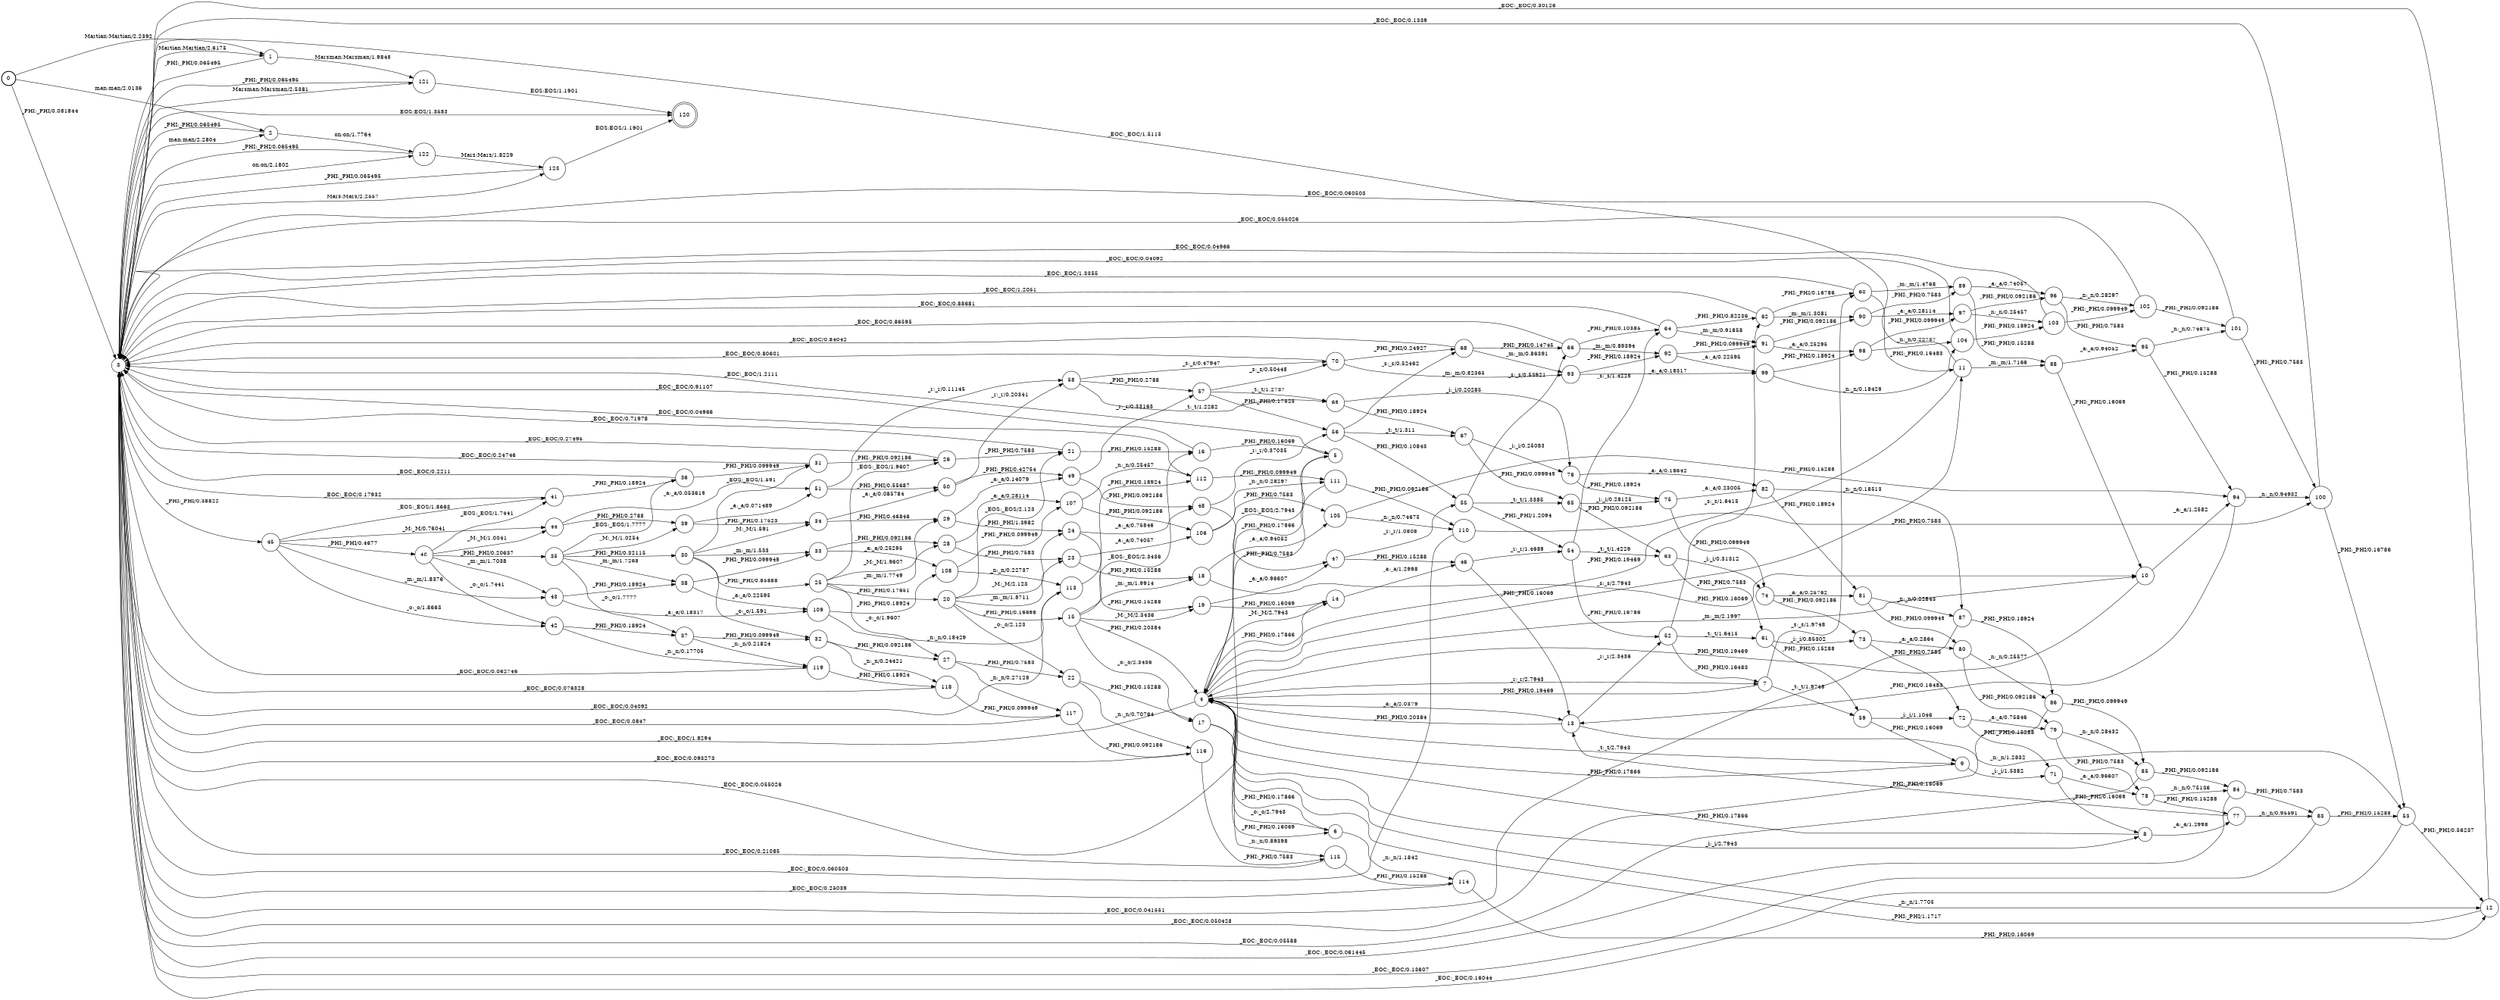 digraph FST {
rankdir = LR;
size = "22,17";
label = "";
center = 1;
orientation = Portrait;
ranksep = "0.4";
nodesep = "0.25";
0 [label = "0", shape = circle, style = bold, fontsize = 14]
	0 -> 3 [label = "_PHI:_PHI/0.081844", fontsize = 14];
	0 -> 1 [label = "Martian:Martian/2.2392", fontsize = 14];
	0 -> 2 [label = "man:man/2.0136", fontsize = 14];
1 [label = "1", shape = circle, style = solid, fontsize = 14]
	1 -> 3 [label = "_PHI:_PHI/0.065495", fontsize = 14];
	1 -> 121 [label = "Marsman:Marsman/1.9848", fontsize = 14];
2 [label = "2", shape = circle, style = solid, fontsize = 14]
	2 -> 3 [label = "_PHI:_PHI/0.065495", fontsize = 14];
	2 -> 122 [label = "on:on/1.7764", fontsize = 14];
3 [label = "3", shape = circle, style = solid, fontsize = 14]
	3 -> 45 [label = "_PHI:_PHI/0.38822", fontsize = 14];
	3 -> 120 [label = "EOS:EOS/1.3583", fontsize = 14];
	3 -> 1 [label = "Martian:Martian/2.6175", fontsize = 14];
	3 -> 121 [label = "Marsman:Marsman/2.5381", fontsize = 14];
	3 -> 2 [label = "man:man/2.2804", fontsize = 14];
	3 -> 122 [label = "on:on/2.1802", fontsize = 14];
	3 -> 123 [label = "Mars:Mars/2.2557", fontsize = 14];
4 [label = "4", shape = circle, style = solid, fontsize = 14]
	4 -> 5 [label = "_EOS:_EOS/2.7943", fontsize = 14];
	4 -> 3 [label = "_EOC:_EOC/1.8294", fontsize = 14];
	4 -> 6 [label = "_o:_o/2.7943", fontsize = 14];
	4 -> 7 [label = "_r:_r/2.7943", fontsize = 14];
	4 -> 8 [label = "_i:_i/2.7943", fontsize = 14];
	4 -> 9 [label = "_t:_t/2.7943", fontsize = 14];
	4 -> 10 [label = "_m:_m/2.1997", fontsize = 14];
	4 -> 11 [label = "_s:_s/2.7943", fontsize = 14];
	4 -> 12 [label = "_n:_n/1.7705", fontsize = 14];
	4 -> 13 [label = "_a:_a/2.0379", fontsize = 14];
	4 -> 14 [label = "_M:_M/2.7943", fontsize = 14];
5 [label = "5", shape = circle, style = solid, fontsize = 14]
	5 -> 4 [label = "_PHI:_PHI/0.17866", fontsize = 14];
	5 -> 3 [label = "_EOC:_EOC/1.2111", fontsize = 14];
6 [label = "6", shape = circle, style = solid, fontsize = 14]
	6 -> 4 [label = "_PHI:_PHI/0.17866", fontsize = 14];
	6 -> 114 [label = "_n:_n/1.1842", fontsize = 14];
7 [label = "7", shape = circle, style = solid, fontsize = 14]
	7 -> 4 [label = "_PHI:_PHI/0.19469", fontsize = 14];
	7 -> 59 [label = "_t:_t/1.9748", fontsize = 14];
	7 -> 60 [label = "_s:_s/1.9748", fontsize = 14];
8 [label = "8", shape = circle, style = solid, fontsize = 14]
	8 -> 4 [label = "_PHI:_PHI/0.17866", fontsize = 14];
	8 -> 77 [label = "_a:_a/1.2998", fontsize = 14];
9 [label = "9", shape = circle, style = solid, fontsize = 14]
	9 -> 4 [label = "_PHI:_PHI/0.17866", fontsize = 14];
	9 -> 71 [label = "_i:_i/1.5382", fontsize = 14];
10 [label = "10", shape = circle, style = solid, fontsize = 14]
	10 -> 4 [label = "_PHI:_PHI/0.19469", fontsize = 14];
	10 -> 94 [label = "_a:_a/1.2582", fontsize = 14];
11 [label = "11", shape = circle, style = solid, fontsize = 14]
	11 -> 4 [label = "_PHI:_PHI/0.19469", fontsize = 14];
	11 -> 3 [label = "_EOC:_EOC/1.5115", fontsize = 14];
	11 -> 88 [label = "_m:_m/1.7166", fontsize = 14];
12 [label = "12", shape = circle, style = solid, fontsize = 14]
	12 -> 4 [label = "_PHI:_PHI/1.1717", fontsize = 14];
	12 -> 3 [label = "_EOC:_EOC/0.30126", fontsize = 14];
13 [label = "13", shape = circle, style = solid, fontsize = 14]
	13 -> 4 [label = "_PHI:_PHI/0.20384", fontsize = 14];
	13 -> 52 [label = "_r:_r/2.3436", fontsize = 14];
	13 -> 53 [label = "_n:_n/1.2832", fontsize = 14];
14 [label = "14", shape = circle, style = solid, fontsize = 14]
	14 -> 4 [label = "_PHI:_PHI/0.17866", fontsize = 14];
	14 -> 46 [label = "_a:_a/1.2998", fontsize = 14];
15 [label = "15", shape = circle, style = solid, fontsize = 14]
	15 -> 4 [label = "_PHI:_PHI/0.20384", fontsize = 14];
	15 -> 16 [label = "_EOS:_EOS/2.3436", fontsize = 14];
	15 -> 17 [label = "_o:_o/2.3436", fontsize = 14];
	15 -> 18 [label = "_m:_m/1.9914", fontsize = 14];
	15 -> 19 [label = "_M:_M/2.3436", fontsize = 14];
16 [label = "16", shape = circle, style = solid, fontsize = 14]
	16 -> 5 [label = "_PHI:_PHI/0.16069", fontsize = 14];
	16 -> 3 [label = "_EOC:_EOC/0.91107", fontsize = 14];
17 [label = "17", shape = circle, style = solid, fontsize = 14]
	17 -> 6 [label = "_PHI:_PHI/0.16069", fontsize = 14];
	17 -> 115 [label = "_n:_n/0.89398", fontsize = 14];
18 [label = "18", shape = circle, style = solid, fontsize = 14]
	18 -> 10 [label = "_PHI:_PHI/0.16069", fontsize = 14];
	18 -> 105 [label = "_a:_a/0.94052", fontsize = 14];
19 [label = "19", shape = circle, style = solid, fontsize = 14]
	19 -> 14 [label = "_PHI:_PHI/0.16069", fontsize = 14];
	19 -> 47 [label = "_a:_a/0.96607", fontsize = 14];
20 [label = "20", shape = circle, style = solid, fontsize = 14]
	20 -> 15 [label = "_PHI:_PHI/0.16698", fontsize = 14];
	20 -> 21 [label = "_EOS:_EOS/2.123", fontsize = 14];
	20 -> 22 [label = "_o:_o/2.123", fontsize = 14];
	20 -> 23 [label = "_m:_m/1.8711", fontsize = 14];
	20 -> 24 [label = "_M:_M/2.123", fontsize = 14];
21 [label = "21", shape = circle, style = solid, fontsize = 14]
	21 -> 16 [label = "_PHI:_PHI/0.15288", fontsize = 14];
	21 -> 3 [label = "_EOC:_EOC/0.71978", fontsize = 14];
22 [label = "22", shape = circle, style = solid, fontsize = 14]
	22 -> 17 [label = "_PHI:_PHI/0.15288", fontsize = 14];
	22 -> 116 [label = "_n:_n/0.70764", fontsize = 14];
23 [label = "23", shape = circle, style = solid, fontsize = 14]
	23 -> 18 [label = "_PHI:_PHI/0.15288", fontsize = 14];
	23 -> 106 [label = "_a:_a/0.74057", fontsize = 14];
24 [label = "24", shape = circle, style = solid, fontsize = 14]
	24 -> 19 [label = "_PHI:_PHI/0.15288", fontsize = 14];
	24 -> 48 [label = "_a:_a/0.75846", fontsize = 14];
25 [label = "25", shape = circle, style = solid, fontsize = 14]
	25 -> 20 [label = "_PHI:_PHI/0.17651", fontsize = 14];
	25 -> 26 [label = "_EOS:_EOS/1.9607", fontsize = 14];
	25 -> 27 [label = "_o:_o/1.9607", fontsize = 14];
	25 -> 28 [label = "_m:_m/1.7749", fontsize = 14];
	25 -> 29 [label = "_M:_M/1.9607", fontsize = 14];
26 [label = "26", shape = circle, style = solid, fontsize = 14]
	26 -> 21 [label = "_PHI:_PHI/0.7583", fontsize = 14];
	26 -> 3 [label = "_EOC:_EOC/0.27495", fontsize = 14];
27 [label = "27", shape = circle, style = solid, fontsize = 14]
	27 -> 22 [label = "_PHI:_PHI/0.7583", fontsize = 14];
	27 -> 117 [label = "_n:_n/0.27128", fontsize = 14];
28 [label = "28", shape = circle, style = solid, fontsize = 14]
	28 -> 23 [label = "_PHI:_PHI/0.7583", fontsize = 14];
	28 -> 107 [label = "_a:_a/0.28114", fontsize = 14];
29 [label = "29", shape = circle, style = solid, fontsize = 14]
	29 -> 24 [label = "_PHI:_PHI/1.3982", fontsize = 14];
	29 -> 49 [label = "_a:_a/0.14079", fontsize = 14];
30 [label = "30", shape = circle, style = solid, fontsize = 14]
	30 -> 25 [label = "_PHI:_PHI/0.85888", fontsize = 14];
	30 -> 31 [label = "_EOS:_EOS/1.591", fontsize = 14];
	30 -> 32 [label = "_o:_o/1.591", fontsize = 14];
	30 -> 33 [label = "_m:_m/1.533", fontsize = 14];
	30 -> 34 [label = "_M:_M/1.591", fontsize = 14];
31 [label = "31", shape = circle, style = solid, fontsize = 14]
	31 -> 26 [label = "_PHI:_PHI/0.092186", fontsize = 14];
	31 -> 3 [label = "_EOC:_EOC/0.24746", fontsize = 14];
32 [label = "32", shape = circle, style = solid, fontsize = 14]
	32 -> 27 [label = "_PHI:_PHI/0.092186", fontsize = 14];
	32 -> 118 [label = "_n:_n/0.24421", fontsize = 14];
33 [label = "33", shape = circle, style = solid, fontsize = 14]
	33 -> 28 [label = "_PHI:_PHI/0.092186", fontsize = 14];
	33 -> 108 [label = "_a:_a/0.25295", fontsize = 14];
34 [label = "34", shape = circle, style = solid, fontsize = 14]
	34 -> 29 [label = "_PHI:_PHI/0.46846", fontsize = 14];
	34 -> 50 [label = "_a:_a/0.085784", fontsize = 14];
35 [label = "35", shape = circle, style = solid, fontsize = 14]
	35 -> 30 [label = "_PHI:_PHI/0.32115", fontsize = 14];
	35 -> 36 [label = "_EOS:_EOS/1.7777", fontsize = 14];
	35 -> 37 [label = "_o:_o/1.7777", fontsize = 14];
	35 -> 38 [label = "_m:_m/1.7268", fontsize = 14];
	35 -> 39 [label = "_M:_M/1.0254", fontsize = 14];
36 [label = "36", shape = circle, style = solid, fontsize = 14]
	36 -> 31 [label = "_PHI:_PHI/0.099949", fontsize = 14];
	36 -> 3 [label = "_EOC:_EOC/0.2211", fontsize = 14];
37 [label = "37", shape = circle, style = solid, fontsize = 14]
	37 -> 32 [label = "_PHI:_PHI/0.099949", fontsize = 14];
	37 -> 119 [label = "_n:_n/0.21824", fontsize = 14];
38 [label = "38", shape = circle, style = solid, fontsize = 14]
	38 -> 33 [label = "_PHI:_PHI/0.099949", fontsize = 14];
	38 -> 109 [label = "_a:_a/0.22595", fontsize = 14];
39 [label = "39", shape = circle, style = solid, fontsize = 14]
	39 -> 34 [label = "_PHI:_PHI/0.17523", fontsize = 14];
	39 -> 51 [label = "_a:_a/0.071489", fontsize = 14];
40 [label = "40", shape = circle, style = solid, fontsize = 14]
	40 -> 35 [label = "_PHI:_PHI/0.20637", fontsize = 14];
	40 -> 41 [label = "_EOS:_EOS/1.7441", fontsize = 14];
	40 -> 42 [label = "_o:_o/1.7441", fontsize = 14];
	40 -> 43 [label = "_m:_m/1.7038", fontsize = 14];
	40 -> 44 [label = "_M:_M/1.0041", fontsize = 14];
41 [label = "41", shape = circle, style = solid, fontsize = 14]
	41 -> 36 [label = "_PHI:_PHI/0.18924", fontsize = 14];
	41 -> 3 [label = "_EOC:_EOC/0.17932", fontsize = 14];
42 [label = "42", shape = circle, style = solid, fontsize = 14]
	42 -> 37 [label = "_PHI:_PHI/0.18924", fontsize = 14];
	42 -> 119 [label = "_n:_n/0.17705", fontsize = 14];
43 [label = "43", shape = circle, style = solid, fontsize = 14]
	43 -> 38 [label = "_PHI:_PHI/0.18924", fontsize = 14];
	43 -> 109 [label = "_a:_a/0.18317", fontsize = 14];
44 [label = "44", shape = circle, style = solid, fontsize = 14]
	44 -> 39 [label = "_PHI:_PHI/0.2788", fontsize = 14];
	44 -> 51 [label = "_a:_a/0.053619", fontsize = 14];
45 [label = "45", shape = circle, style = solid, fontsize = 14]
	45 -> 40 [label = "_PHI:_PHI/0.4677", fontsize = 14];
	45 -> 41 [label = "_EOS:_EOS/1.8663", fontsize = 14];
	45 -> 42 [label = "_o:_o/1.8663", fontsize = 14];
	45 -> 43 [label = "_m:_m/1.8376", fontsize = 14];
	45 -> 44 [label = "_M:_M/0.76041", fontsize = 14];
46 [label = "46", shape = circle, style = solid, fontsize = 14]
	46 -> 13 [label = "_PHI:_PHI/0.16069", fontsize = 14];
	46 -> 54 [label = "_r:_r/1.4689", fontsize = 14];
47 [label = "47", shape = circle, style = solid, fontsize = 14]
	47 -> 46 [label = "_PHI:_PHI/0.15288", fontsize = 14];
	47 -> 55 [label = "_r:_r/1.0808", fontsize = 14];
48 [label = "48", shape = circle, style = solid, fontsize = 14]
	48 -> 47 [label = "_PHI:_PHI/0.7583", fontsize = 14];
	48 -> 56 [label = "_r:_r/0.37035", fontsize = 14];
49 [label = "49", shape = circle, style = solid, fontsize = 14]
	49 -> 48 [label = "_PHI:_PHI/0.092186", fontsize = 14];
	49 -> 57 [label = "_r:_r/0.33163", fontsize = 14];
50 [label = "50", shape = circle, style = solid, fontsize = 14]
	50 -> 49 [label = "_PHI:_PHI/0.42754", fontsize = 14];
	50 -> 58 [label = "_r:_r/0.20341", fontsize = 14];
51 [label = "51", shape = circle, style = solid, fontsize = 14]
	51 -> 50 [label = "_PHI:_PHI/0.55687", fontsize = 14];
	51 -> 58 [label = "_r:_r/0.11145", fontsize = 14];
52 [label = "52", shape = circle, style = solid, fontsize = 14]
	52 -> 7 [label = "_PHI:_PHI/0.16483", fontsize = 14];
	52 -> 61 [label = "_t:_t/1.6415", fontsize = 14];
	52 -> 62 [label = "_s:_s/1.6415", fontsize = 14];
53 [label = "53", shape = circle, style = solid, fontsize = 14]
	53 -> 12 [label = "_PHI:_PHI/0.56237", fontsize = 14];
	53 -> 3 [label = "_EOC:_EOC/0.16044", fontsize = 14];
54 [label = "54", shape = circle, style = solid, fontsize = 14]
	54 -> 52 [label = "_PHI:_PHI/0.16786", fontsize = 14];
	54 -> 63 [label = "_t:_t/1.4229", fontsize = 14];
	54 -> 64 [label = "_s:_s/1.4229", fontsize = 14];
55 [label = "55", shape = circle, style = solid, fontsize = 14]
	55 -> 54 [label = "_PHI:_PHI/1.2094", fontsize = 14];
	55 -> 65 [label = "_t:_t/1.3385", fontsize = 14];
	55 -> 66 [label = "_s:_s/0.53921", fontsize = 14];
56 [label = "56", shape = circle, style = solid, fontsize = 14]
	56 -> 55 [label = "_PHI:_PHI/0.10843", fontsize = 14];
	56 -> 67 [label = "_t:_t/1.311", fontsize = 14];
	56 -> 68 [label = "_s:_s/0.52462", fontsize = 14];
57 [label = "57", shape = circle, style = solid, fontsize = 14]
	57 -> 56 [label = "_PHI:_PHI/0.17523", fontsize = 14];
	57 -> 69 [label = "_t:_t/1.2737", fontsize = 14];
	57 -> 70 [label = "_s:_s/0.50448", fontsize = 14];
58 [label = "58", shape = circle, style = solid, fontsize = 14]
	58 -> 57 [label = "_PHI:_PHI/0.2788", fontsize = 14];
	58 -> 69 [label = "_t:_t/1.2282", fontsize = 14];
	58 -> 70 [label = "_s:_s/0.47947", fontsize = 14];
59 [label = "59", shape = circle, style = solid, fontsize = 14]
	59 -> 9 [label = "_PHI:_PHI/0.16069", fontsize = 14];
	59 -> 72 [label = "_i:_i/1.1046", fontsize = 14];
60 [label = "60", shape = circle, style = solid, fontsize = 14]
	60 -> 11 [label = "_PHI:_PHI/0.16483", fontsize = 14];
	60 -> 3 [label = "_EOC:_EOC/1.3355", fontsize = 14];
	60 -> 89 [label = "_m:_m/1.4768", fontsize = 14];
61 [label = "61", shape = circle, style = solid, fontsize = 14]
	61 -> 59 [label = "_PHI:_PHI/0.15288", fontsize = 14];
	61 -> 73 [label = "_i:_i/0.85302", fontsize = 14];
62 [label = "62", shape = circle, style = solid, fontsize = 14]
	62 -> 60 [label = "_PHI:_PHI/0.16786", fontsize = 14];
	62 -> 3 [label = "_EOC:_EOC/1.2051", fontsize = 14];
	62 -> 90 [label = "_m:_m/1.3081", fontsize = 14];
63 [label = "63", shape = circle, style = solid, fontsize = 14]
	63 -> 61 [label = "_PHI:_PHI/0.7583", fontsize = 14];
	63 -> 74 [label = "_i:_i/0.31312", fontsize = 14];
64 [label = "64", shape = circle, style = solid, fontsize = 14]
	64 -> 62 [label = "_PHI:_PHI/0.82236", fontsize = 14];
	64 -> 3 [label = "_EOC:_EOC/0.88681", fontsize = 14];
	64 -> 91 [label = "_m:_m/0.91858", fontsize = 14];
65 [label = "65", shape = circle, style = solid, fontsize = 14]
	65 -> 63 [label = "_PHI:_PHI/0.092186", fontsize = 14];
	65 -> 75 [label = "_i:_i/0.28125", fontsize = 14];
66 [label = "66", shape = circle, style = solid, fontsize = 14]
	66 -> 64 [label = "_PHI:_PHI/0.10385", fontsize = 14];
	66 -> 3 [label = "_EOC:_EOC/0.86595", fontsize = 14];
	66 -> 92 [label = "_m:_m/0.89394", fontsize = 14];
67 [label = "67", shape = circle, style = solid, fontsize = 14]
	67 -> 65 [label = "_PHI:_PHI/0.099949", fontsize = 14];
	67 -> 76 [label = "_i:_i/0.25083", fontsize = 14];
68 [label = "68", shape = circle, style = solid, fontsize = 14]
	68 -> 66 [label = "_PHI:_PHI/0.14745", fontsize = 14];
	68 -> 3 [label = "_EOC:_EOC/0.84042", fontsize = 14];
	68 -> 93 [label = "_m:_m/0.86391", fontsize = 14];
69 [label = "69", shape = circle, style = solid, fontsize = 14]
	69 -> 67 [label = "_PHI:_PHI/0.18924", fontsize = 14];
	69 -> 76 [label = "_i:_i/0.20285", fontsize = 14];
70 [label = "70", shape = circle, style = solid, fontsize = 14]
	70 -> 68 [label = "_PHI:_PHI/0.24927", fontsize = 14];
	70 -> 3 [label = "_EOC:_EOC/0.80601", fontsize = 14];
	70 -> 93 [label = "_m:_m/0.82365", fontsize = 14];
71 [label = "71", shape = circle, style = solid, fontsize = 14]
	71 -> 8 [label = "_PHI:_PHI/0.16069", fontsize = 14];
	71 -> 78 [label = "_a:_a/0.96607", fontsize = 14];
72 [label = "72", shape = circle, style = solid, fontsize = 14]
	72 -> 71 [label = "_PHI:_PHI/0.15288", fontsize = 14];
	72 -> 79 [label = "_a:_a/0.75846", fontsize = 14];
73 [label = "73", shape = circle, style = solid, fontsize = 14]
	73 -> 72 [label = "_PHI:_PHI/0.7583", fontsize = 14];
	73 -> 80 [label = "_a:_a/0.2864", fontsize = 14];
74 [label = "74", shape = circle, style = solid, fontsize = 14]
	74 -> 73 [label = "_PHI:_PHI/0.092186", fontsize = 14];
	74 -> 81 [label = "_a:_a/0.25762", fontsize = 14];
75 [label = "75", shape = circle, style = solid, fontsize = 14]
	75 -> 74 [label = "_PHI:_PHI/0.099949", fontsize = 14];
	75 -> 82 [label = "_a:_a/0.23005", fontsize = 14];
76 [label = "76", shape = circle, style = solid, fontsize = 14]
	76 -> 75 [label = "_PHI:_PHI/0.18924", fontsize = 14];
	76 -> 82 [label = "_a:_a/0.18642", fontsize = 14];
77 [label = "77", shape = circle, style = solid, fontsize = 14]
	77 -> 13 [label = "_PHI:_PHI/0.16069", fontsize = 14];
	77 -> 83 [label = "_n:_n/0.95591", fontsize = 14];
78 [label = "78", shape = circle, style = solid, fontsize = 14]
	78 -> 77 [label = "_PHI:_PHI/0.15288", fontsize = 14];
	78 -> 84 [label = "_n:_n/0.75136", fontsize = 14];
79 [label = "79", shape = circle, style = solid, fontsize = 14]
	79 -> 78 [label = "_PHI:_PHI/0.7583", fontsize = 14];
	79 -> 85 [label = "_n:_n/0.28432", fontsize = 14];
80 [label = "80", shape = circle, style = solid, fontsize = 14]
	80 -> 79 [label = "_PHI:_PHI/0.092186", fontsize = 14];
	80 -> 86 [label = "_n:_n/0.25577", fontsize = 14];
81 [label = "81", shape = circle, style = solid, fontsize = 14]
	81 -> 80 [label = "_PHI:_PHI/0.099949", fontsize = 14];
	81 -> 87 [label = "_n:_n/0.22843", fontsize = 14];
82 [label = "82", shape = circle, style = solid, fontsize = 14]
	82 -> 81 [label = "_PHI:_PHI/0.18924", fontsize = 14];
	82 -> 87 [label = "_n:_n/0.18513", fontsize = 14];
83 [label = "83", shape = circle, style = solid, fontsize = 14]
	83 -> 53 [label = "_PHI:_PHI/0.15288", fontsize = 14];
	83 -> 3 [label = "_EOC:_EOC/0.13607", fontsize = 14];
84 [label = "84", shape = circle, style = solid, fontsize = 14]
	84 -> 83 [label = "_PHI:_PHI/0.7583", fontsize = 14];
	84 -> 3 [label = "_EOC:_EOC/0.061445", fontsize = 14];
85 [label = "85", shape = circle, style = solid, fontsize = 14]
	85 -> 84 [label = "_PHI:_PHI/0.092186", fontsize = 14];
	85 -> 3 [label = "_EOC:_EOC/0.05588", fontsize = 14];
86 [label = "86", shape = circle, style = solid, fontsize = 14]
	86 -> 85 [label = "_PHI:_PHI/0.099949", fontsize = 14];
	86 -> 3 [label = "_EOC:_EOC/0.050428", fontsize = 14];
87 [label = "87", shape = circle, style = solid, fontsize = 14]
	87 -> 86 [label = "_PHI:_PHI/0.18924", fontsize = 14];
	87 -> 3 [label = "_EOC:_EOC/0.041551", fontsize = 14];
88 [label = "88", shape = circle, style = solid, fontsize = 14]
	88 -> 10 [label = "_PHI:_PHI/0.16069", fontsize = 14];
	88 -> 95 [label = "_a:_a/0.94052", fontsize = 14];
89 [label = "89", shape = circle, style = solid, fontsize = 14]
	89 -> 88 [label = "_PHI:_PHI/0.15288", fontsize = 14];
	89 -> 96 [label = "_a:_a/0.74057", fontsize = 14];
90 [label = "90", shape = circle, style = solid, fontsize = 14]
	90 -> 89 [label = "_PHI:_PHI/0.7583", fontsize = 14];
	90 -> 97 [label = "_a:_a/0.28114", fontsize = 14];
91 [label = "91", shape = circle, style = solid, fontsize = 14]
	91 -> 90 [label = "_PHI:_PHI/0.092186", fontsize = 14];
	91 -> 98 [label = "_a:_a/0.25295", fontsize = 14];
92 [label = "92", shape = circle, style = solid, fontsize = 14]
	92 -> 91 [label = "_PHI:_PHI/0.099949", fontsize = 14];
	92 -> 99 [label = "_a:_a/0.22595", fontsize = 14];
93 [label = "93", shape = circle, style = solid, fontsize = 14]
	93 -> 92 [label = "_PHI:_PHI/0.18924", fontsize = 14];
	93 -> 99 [label = "_a:_a/0.18317", fontsize = 14];
94 [label = "94", shape = circle, style = solid, fontsize = 14]
	94 -> 13 [label = "_PHI:_PHI/0.16483", fontsize = 14];
	94 -> 100 [label = "_n:_n/0.94932", fontsize = 14];
95 [label = "95", shape = circle, style = solid, fontsize = 14]
	95 -> 94 [label = "_PHI:_PHI/0.15288", fontsize = 14];
	95 -> 101 [label = "_n:_n/0.74675", fontsize = 14];
96 [label = "96", shape = circle, style = solid, fontsize = 14]
	96 -> 95 [label = "_PHI:_PHI/0.7583", fontsize = 14];
	96 -> 102 [label = "_n:_n/0.28297", fontsize = 14];
97 [label = "97", shape = circle, style = solid, fontsize = 14]
	97 -> 96 [label = "_PHI:_PHI/0.092186", fontsize = 14];
	97 -> 103 [label = "_n:_n/0.25457", fontsize = 14];
98 [label = "98", shape = circle, style = solid, fontsize = 14]
	98 -> 97 [label = "_PHI:_PHI/0.099949", fontsize = 14];
	98 -> 104 [label = "_n:_n/0.22737", fontsize = 14];
99 [label = "99", shape = circle, style = solid, fontsize = 14]
	99 -> 98 [label = "_PHI:_PHI/0.18924", fontsize = 14];
	99 -> 104 [label = "_n:_n/0.18429", fontsize = 14];
100 [label = "100", shape = circle, style = solid, fontsize = 14]
	100 -> 53 [label = "_PHI:_PHI/0.16786", fontsize = 14];
	100 -> 3 [label = "_EOC:_EOC/0.1339", fontsize = 14];
101 [label = "101", shape = circle, style = solid, fontsize = 14]
	101 -> 100 [label = "_PHI:_PHI/0.7583", fontsize = 14];
	101 -> 3 [label = "_EOC:_EOC/0.060503", fontsize = 14];
102 [label = "102", shape = circle, style = solid, fontsize = 14]
	102 -> 101 [label = "_PHI:_PHI/0.092186", fontsize = 14];
	102 -> 3 [label = "_EOC:_EOC/0.055026", fontsize = 14];
103 [label = "103", shape = circle, style = solid, fontsize = 14]
	103 -> 102 [label = "_PHI:_PHI/0.099949", fontsize = 14];
	103 -> 3 [label = "_EOC:_EOC/0.04966", fontsize = 14];
104 [label = "104", shape = circle, style = solid, fontsize = 14]
	104 -> 103 [label = "_PHI:_PHI/0.18924", fontsize = 14];
	104 -> 3 [label = "_EOC:_EOC/0.04092", fontsize = 14];
105 [label = "105", shape = circle, style = solid, fontsize = 14]
	105 -> 94 [label = "_PHI:_PHI/0.15288", fontsize = 14];
	105 -> 110 [label = "_n:_n/0.74675", fontsize = 14];
106 [label = "106", shape = circle, style = solid, fontsize = 14]
	106 -> 105 [label = "_PHI:_PHI/0.7583", fontsize = 14];
	106 -> 111 [label = "_n:_n/0.28297", fontsize = 14];
107 [label = "107", shape = circle, style = solid, fontsize = 14]
	107 -> 106 [label = "_PHI:_PHI/0.092186", fontsize = 14];
	107 -> 112 [label = "_n:_n/0.25457", fontsize = 14];
108 [label = "108", shape = circle, style = solid, fontsize = 14]
	108 -> 107 [label = "_PHI:_PHI/0.099949", fontsize = 14];
	108 -> 113 [label = "_n:_n/0.22737", fontsize = 14];
109 [label = "109", shape = circle, style = solid, fontsize = 14]
	109 -> 108 [label = "_PHI:_PHI/0.18924", fontsize = 14];
	109 -> 113 [label = "_n:_n/0.18429", fontsize = 14];
110 [label = "110", shape = circle, style = solid, fontsize = 14]
	110 -> 100 [label = "_PHI:_PHI/0.7583", fontsize = 14];
	110 -> 3 [label = "_EOC:_EOC/0.060503", fontsize = 14];
111 [label = "111", shape = circle, style = solid, fontsize = 14]
	111 -> 110 [label = "_PHI:_PHI/0.092186", fontsize = 14];
	111 -> 3 [label = "_EOC:_EOC/0.055026", fontsize = 14];
112 [label = "112", shape = circle, style = solid, fontsize = 14]
	112 -> 111 [label = "_PHI:_PHI/0.099949", fontsize = 14];
	112 -> 3 [label = "_EOC:_EOC/0.04966", fontsize = 14];
113 [label = "113", shape = circle, style = solid, fontsize = 14]
	113 -> 112 [label = "_PHI:_PHI/0.18924", fontsize = 14];
	113 -> 3 [label = "_EOC:_EOC/0.04092", fontsize = 14];
114 [label = "114", shape = circle, style = solid, fontsize = 14]
	114 -> 12 [label = "_PHI:_PHI/0.16069", fontsize = 14];
	114 -> 3 [label = "_EOC:_EOC/0.25039", fontsize = 14];
115 [label = "115", shape = circle, style = solid, fontsize = 14]
	115 -> 114 [label = "_PHI:_PHI/0.15288", fontsize = 14];
	115 -> 3 [label = "_EOC:_EOC/0.21085", fontsize = 14];
116 [label = "116", shape = circle, style = solid, fontsize = 14]
	116 -> 115 [label = "_PHI:_PHI/0.7583", fontsize = 14];
	116 -> 3 [label = "_EOC:_EOC/0.093273", fontsize = 14];
117 [label = "117", shape = circle, style = solid, fontsize = 14]
	117 -> 116 [label = "_PHI:_PHI/0.092186", fontsize = 14];
	117 -> 3 [label = "_EOC:_EOC/0.0847", fontsize = 14];
118 [label = "118", shape = circle, style = solid, fontsize = 14]
	118 -> 117 [label = "_PHI:_PHI/0.099949", fontsize = 14];
	118 -> 3 [label = "_EOC:_EOC/0.076328", fontsize = 14];
119 [label = "119", shape = circle, style = solid, fontsize = 14]
	119 -> 118 [label = "_PHI:_PHI/0.18924", fontsize = 14];
	119 -> 3 [label = "_EOC:_EOC/0.062746", fontsize = 14];
120 [label = "120", shape = doublecircle, style = solid, fontsize = 14]
121 [label = "121", shape = circle, style = solid, fontsize = 14]
	121 -> 3 [label = "_PHI:_PHI/0.065495", fontsize = 14];
	121 -> 120 [label = "EOS:EOS/1.1901", fontsize = 14];
122 [label = "122", shape = circle, style = solid, fontsize = 14]
	122 -> 3 [label = "_PHI:_PHI/0.065495", fontsize = 14];
	122 -> 123 [label = "Mars:Mars/1.8229", fontsize = 14];
123 [label = "123", shape = circle, style = solid, fontsize = 14]
	123 -> 3 [label = "_PHI:_PHI/0.065495", fontsize = 14];
	123 -> 120 [label = "EOS:EOS/1.1901", fontsize = 14];
}
